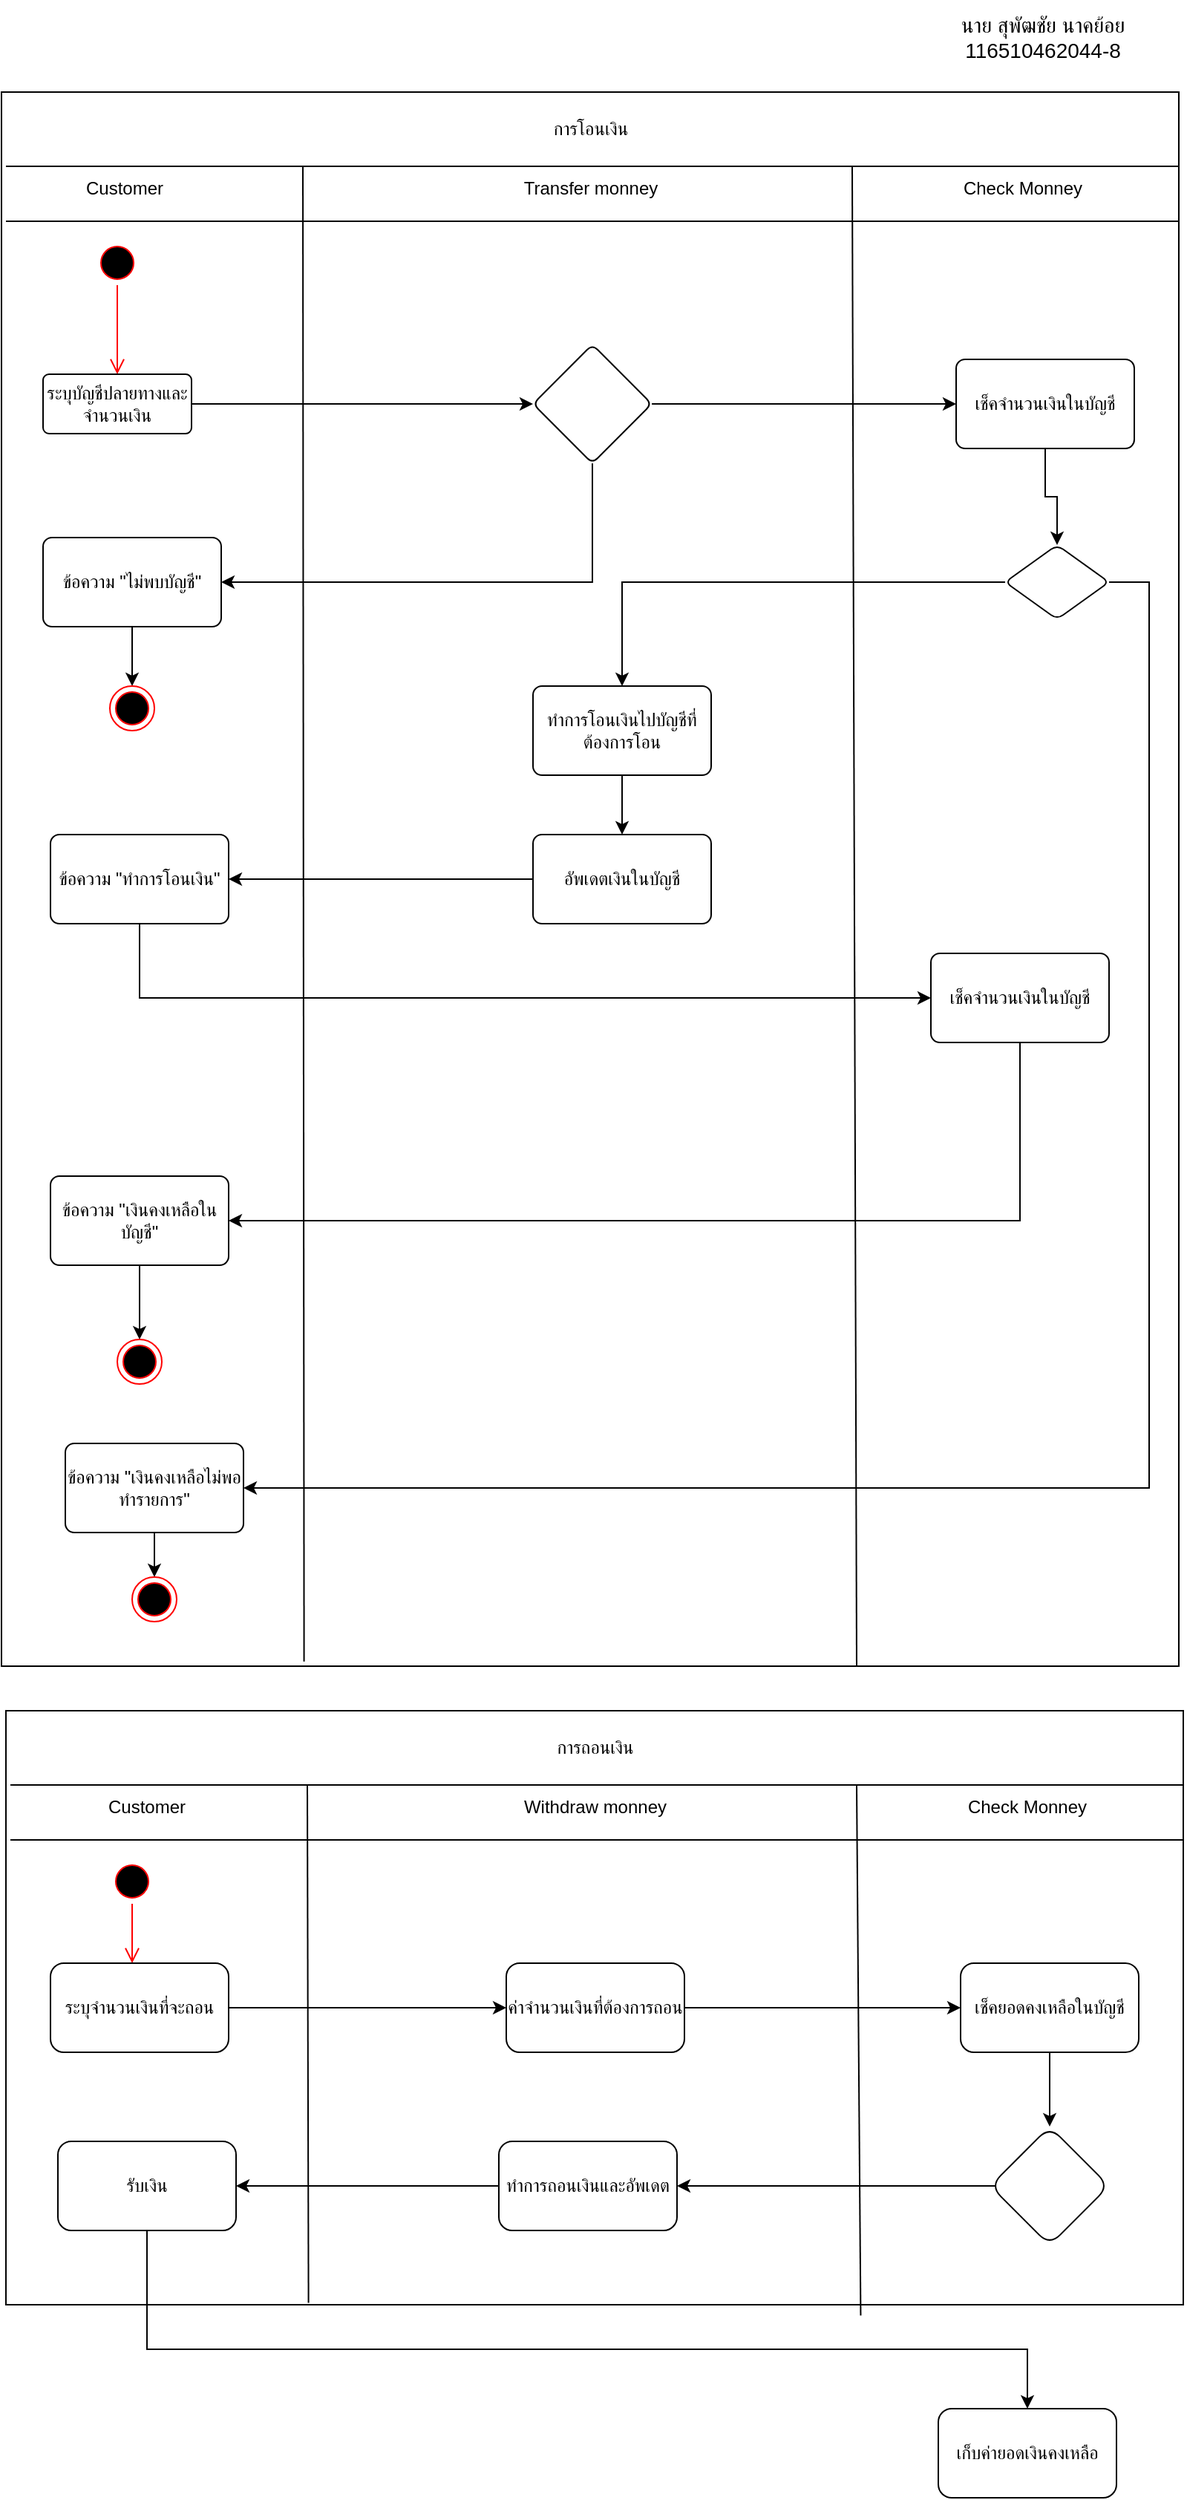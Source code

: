 <mxfile version="25.0.3">
  <diagram name="หน้า-1" id="rV-GoSJcsXAb1C3pbNz0">
    <mxGraphModel dx="1050" dy="569" grid="1" gridSize="10" guides="1" tooltips="1" connect="1" arrows="1" fold="1" page="1" pageScale="1" pageWidth="827" pageHeight="1169" math="0" shadow="0">
      <root>
        <mxCell id="0" />
        <mxCell id="1" parent="0" />
        <mxCell id="k4Ju-XhTeMjvAxH35-dU-6" value="" style="rounded=0;whiteSpace=wrap;html=1;" parent="1" vertex="1">
          <mxGeometry x="17" y="70" width="793" height="1060" as="geometry" />
        </mxCell>
        <mxCell id="k4Ju-XhTeMjvAxH35-dU-7" value="" style="endArrow=none;html=1;rounded=0;" parent="1" edge="1">
          <mxGeometry width="50" height="50" relative="1" as="geometry">
            <mxPoint x="20" y="120" as="sourcePoint" />
            <mxPoint x="810" y="120" as="targetPoint" />
          </mxGeometry>
        </mxCell>
        <mxCell id="k4Ju-XhTeMjvAxH35-dU-8" value="การโอนเงิน" style="text;html=1;align=center;verticalAlign=middle;whiteSpace=wrap;rounded=0;" parent="1" vertex="1">
          <mxGeometry x="384" y="80" width="60" height="30" as="geometry" />
        </mxCell>
        <mxCell id="k4Ju-XhTeMjvAxH35-dU-9" value="" style="endArrow=none;html=1;rounded=0;" parent="1" edge="1">
          <mxGeometry width="50" height="50" relative="1" as="geometry">
            <mxPoint x="20" y="157" as="sourcePoint" />
            <mxPoint x="810" y="157" as="targetPoint" />
          </mxGeometry>
        </mxCell>
        <mxCell id="k4Ju-XhTeMjvAxH35-dU-10" value="Customer" style="text;html=1;align=center;verticalAlign=middle;whiteSpace=wrap;rounded=0;" parent="1" vertex="1">
          <mxGeometry x="70" y="120" width="60" height="30" as="geometry" />
        </mxCell>
        <mxCell id="k4Ju-XhTeMjvAxH35-dU-11" value="Transfer monney" style="text;html=1;align=center;verticalAlign=middle;whiteSpace=wrap;rounded=0;" parent="1" vertex="1">
          <mxGeometry x="356" y="120" width="116" height="30" as="geometry" />
        </mxCell>
        <mxCell id="k4Ju-XhTeMjvAxH35-dU-12" value="Check Monney" style="text;html=1;align=center;verticalAlign=middle;whiteSpace=wrap;rounded=0;" parent="1" vertex="1">
          <mxGeometry x="660" y="120" width="90" height="30" as="geometry" />
        </mxCell>
        <mxCell id="k4Ju-XhTeMjvAxH35-dU-13" value="" style="endArrow=none;html=1;rounded=0;exitX=0.257;exitY=0.997;exitDx=0;exitDy=0;exitPerimeter=0;" parent="1" source="k4Ju-XhTeMjvAxH35-dU-6" edge="1">
          <mxGeometry width="50" height="50" relative="1" as="geometry">
            <mxPoint x="222" y="310" as="sourcePoint" />
            <mxPoint x="220" y="120" as="targetPoint" />
          </mxGeometry>
        </mxCell>
        <mxCell id="k4Ju-XhTeMjvAxH35-dU-16" value="" style="endArrow=none;html=1;rounded=0;" parent="1" edge="1">
          <mxGeometry width="50" height="50" relative="1" as="geometry">
            <mxPoint x="593" y="1130" as="sourcePoint" />
            <mxPoint x="590" y="120" as="targetPoint" />
          </mxGeometry>
        </mxCell>
        <mxCell id="k4Ju-XhTeMjvAxH35-dU-17" value="" style="rounded=0;whiteSpace=wrap;html=1;" parent="1" vertex="1">
          <mxGeometry x="20" y="1160" width="793" height="400" as="geometry" />
        </mxCell>
        <mxCell id="k4Ju-XhTeMjvAxH35-dU-18" value="" style="endArrow=none;html=1;rounded=0;" parent="1" edge="1">
          <mxGeometry width="50" height="50" relative="1" as="geometry">
            <mxPoint x="23" y="1210" as="sourcePoint" />
            <mxPoint x="813" y="1210" as="targetPoint" />
          </mxGeometry>
        </mxCell>
        <mxCell id="k4Ju-XhTeMjvAxH35-dU-19" value="การถอนเงิน" style="text;html=1;align=center;verticalAlign=middle;whiteSpace=wrap;rounded=0;" parent="1" vertex="1">
          <mxGeometry x="387" y="1170" width="60" height="30" as="geometry" />
        </mxCell>
        <mxCell id="k4Ju-XhTeMjvAxH35-dU-20" value="" style="endArrow=none;html=1;rounded=0;" parent="1" edge="1">
          <mxGeometry width="50" height="50" relative="1" as="geometry">
            <mxPoint x="23" y="1247" as="sourcePoint" />
            <mxPoint x="813" y="1247" as="targetPoint" />
          </mxGeometry>
        </mxCell>
        <mxCell id="k4Ju-XhTeMjvAxH35-dU-21" value="Customer" style="text;html=1;align=center;verticalAlign=middle;whiteSpace=wrap;rounded=0;" parent="1" vertex="1">
          <mxGeometry x="85" y="1210" width="60" height="30" as="geometry" />
        </mxCell>
        <mxCell id="k4Ju-XhTeMjvAxH35-dU-22" value="Withdraw monney" style="text;html=1;align=center;verticalAlign=middle;whiteSpace=wrap;rounded=0;" parent="1" vertex="1">
          <mxGeometry x="359" y="1210" width="116" height="30" as="geometry" />
        </mxCell>
        <mxCell id="k4Ju-XhTeMjvAxH35-dU-23" value="Check Monney" style="text;html=1;align=center;verticalAlign=middle;whiteSpace=wrap;rounded=0;" parent="1" vertex="1">
          <mxGeometry x="663" y="1210" width="90" height="30" as="geometry" />
        </mxCell>
        <mxCell id="k4Ju-XhTeMjvAxH35-dU-24" value="" style="endArrow=none;html=1;rounded=0;exitX=0.257;exitY=0.997;exitDx=0;exitDy=0;exitPerimeter=0;" parent="1" source="k4Ju-XhTeMjvAxH35-dU-17" edge="1">
          <mxGeometry width="50" height="50" relative="1" as="geometry">
            <mxPoint x="225" y="1400" as="sourcePoint" />
            <mxPoint x="223" y="1210" as="targetPoint" />
          </mxGeometry>
        </mxCell>
        <mxCell id="k4Ju-XhTeMjvAxH35-dU-25" value="" style="endArrow=none;html=1;rounded=0;exitX=0.726;exitY=1.018;exitDx=0;exitDy=0;exitPerimeter=0;" parent="1" source="k4Ju-XhTeMjvAxH35-dU-17" edge="1">
          <mxGeometry width="50" height="50" relative="1" as="geometry">
            <mxPoint x="373" y="1380" as="sourcePoint" />
            <mxPoint x="593" y="1210" as="targetPoint" />
          </mxGeometry>
        </mxCell>
        <mxCell id="k4Ju-XhTeMjvAxH35-dU-26" value="" style="ellipse;html=1;shape=startState;fillColor=#000000;strokeColor=#ff0000;" parent="1" vertex="1">
          <mxGeometry x="80" y="170" width="30" height="30" as="geometry" />
        </mxCell>
        <mxCell id="k4Ju-XhTeMjvAxH35-dU-27" value="" style="edgeStyle=orthogonalEdgeStyle;html=1;verticalAlign=bottom;endArrow=open;endSize=8;strokeColor=#ff0000;rounded=0;" parent="1" source="k4Ju-XhTeMjvAxH35-dU-26" edge="1">
          <mxGeometry relative="1" as="geometry">
            <mxPoint x="95" y="260" as="targetPoint" />
          </mxGeometry>
        </mxCell>
        <mxCell id="k4Ju-XhTeMjvAxH35-dU-31" value="" style="edgeStyle=orthogonalEdgeStyle;rounded=0;orthogonalLoop=1;jettySize=auto;html=1;" parent="1" source="k4Ju-XhTeMjvAxH35-dU-28" target="k4Ju-XhTeMjvAxH35-dU-30" edge="1">
          <mxGeometry relative="1" as="geometry" />
        </mxCell>
        <mxCell id="k4Ju-XhTeMjvAxH35-dU-28" value="ระบุบัญชีปลายทางและจำนวนเงิน" style="rounded=1;arcSize=10;whiteSpace=wrap;html=1;align=center;" parent="1" vertex="1">
          <mxGeometry x="45" y="260" width="100" height="40" as="geometry" />
        </mxCell>
        <mxCell id="k4Ju-XhTeMjvAxH35-dU-33" value="" style="edgeStyle=orthogonalEdgeStyle;rounded=0;orthogonalLoop=1;jettySize=auto;html=1;" parent="1" source="k4Ju-XhTeMjvAxH35-dU-30" target="k4Ju-XhTeMjvAxH35-dU-32" edge="1">
          <mxGeometry relative="1" as="geometry" />
        </mxCell>
        <mxCell id="k4Ju-XhTeMjvAxH35-dU-35" value="" style="edgeStyle=orthogonalEdgeStyle;rounded=0;orthogonalLoop=1;jettySize=auto;html=1;" parent="1" source="k4Ju-XhTeMjvAxH35-dU-30" target="k4Ju-XhTeMjvAxH35-dU-34" edge="1">
          <mxGeometry relative="1" as="geometry">
            <Array as="points">
              <mxPoint x="415" y="400" />
            </Array>
          </mxGeometry>
        </mxCell>
        <mxCell id="k4Ju-XhTeMjvAxH35-dU-30" value="" style="rhombus;whiteSpace=wrap;html=1;rounded=1;arcSize=10;" parent="1" vertex="1">
          <mxGeometry x="375" y="240" width="80" height="80" as="geometry" />
        </mxCell>
        <mxCell id="k4Ju-XhTeMjvAxH35-dU-37" value="" style="edgeStyle=orthogonalEdgeStyle;rounded=0;orthogonalLoop=1;jettySize=auto;html=1;" parent="1" source="k4Ju-XhTeMjvAxH35-dU-32" target="k4Ju-XhTeMjvAxH35-dU-36" edge="1">
          <mxGeometry relative="1" as="geometry" />
        </mxCell>
        <mxCell id="k4Ju-XhTeMjvAxH35-dU-32" value="เช็คจำนวนเงินในบัญชี" style="whiteSpace=wrap;html=1;rounded=1;arcSize=10;" parent="1" vertex="1">
          <mxGeometry x="660" y="250" width="120" height="60" as="geometry" />
        </mxCell>
        <mxCell id="k4Ju-XhTeMjvAxH35-dU-41" value="" style="edgeStyle=orthogonalEdgeStyle;rounded=0;orthogonalLoop=1;jettySize=auto;html=1;" parent="1" source="k4Ju-XhTeMjvAxH35-dU-34" edge="1">
          <mxGeometry relative="1" as="geometry">
            <mxPoint x="105" y="470" as="targetPoint" />
          </mxGeometry>
        </mxCell>
        <mxCell id="k4Ju-XhTeMjvAxH35-dU-34" value="ข้อความ &quot;ไม่พบบัญชี&quot;" style="whiteSpace=wrap;html=1;rounded=1;arcSize=10;" parent="1" vertex="1">
          <mxGeometry x="45" y="370" width="120" height="60" as="geometry" />
        </mxCell>
        <mxCell id="k4Ju-XhTeMjvAxH35-dU-39" value="" style="edgeStyle=orthogonalEdgeStyle;rounded=0;orthogonalLoop=1;jettySize=auto;html=1;exitX=0;exitY=0.5;exitDx=0;exitDy=0;" parent="1" source="k4Ju-XhTeMjvAxH35-dU-36" target="k4Ju-XhTeMjvAxH35-dU-38" edge="1">
          <mxGeometry relative="1" as="geometry">
            <Array as="points">
              <mxPoint x="685" y="400" />
              <mxPoint x="440" y="400" />
            </Array>
          </mxGeometry>
        </mxCell>
        <mxCell id="IIyi9J9WZ89vRofFR25a-9" value="" style="edgeStyle=orthogonalEdgeStyle;rounded=0;orthogonalLoop=1;jettySize=auto;html=1;" edge="1" parent="1" source="k4Ju-XhTeMjvAxH35-dU-36" target="IIyi9J9WZ89vRofFR25a-8">
          <mxGeometry relative="1" as="geometry">
            <Array as="points">
              <mxPoint x="790" y="400" />
              <mxPoint x="790" y="1010" />
            </Array>
          </mxGeometry>
        </mxCell>
        <mxCell id="k4Ju-XhTeMjvAxH35-dU-36" value="" style="rhombus;whiteSpace=wrap;html=1;rounded=1;arcSize=10;" parent="1" vertex="1">
          <mxGeometry x="693" y="375" width="70" height="50" as="geometry" />
        </mxCell>
        <mxCell id="IIyi9J9WZ89vRofFR25a-2" value="" style="edgeStyle=orthogonalEdgeStyle;rounded=0;orthogonalLoop=1;jettySize=auto;html=1;" edge="1" parent="1" source="k4Ju-XhTeMjvAxH35-dU-38" target="IIyi9J9WZ89vRofFR25a-1">
          <mxGeometry relative="1" as="geometry" />
        </mxCell>
        <mxCell id="k4Ju-XhTeMjvAxH35-dU-38" value="ทำการโอนเงินไปบัญชีที่ต้องการโอน" style="whiteSpace=wrap;html=1;rounded=1;arcSize=10;" parent="1" vertex="1">
          <mxGeometry x="375" y="470" width="120" height="60" as="geometry" />
        </mxCell>
        <mxCell id="k4Ju-XhTeMjvAxH35-dU-42" value="" style="ellipse;html=1;shape=endState;fillColor=#000000;strokeColor=#ff0000;" parent="1" vertex="1">
          <mxGeometry x="90" y="470" width="30" height="30" as="geometry" />
        </mxCell>
        <mxCell id="IIyi9J9WZ89vRofFR25a-4" value="" style="edgeStyle=orthogonalEdgeStyle;rounded=0;orthogonalLoop=1;jettySize=auto;html=1;" edge="1" parent="1" source="IIyi9J9WZ89vRofFR25a-1" target="IIyi9J9WZ89vRofFR25a-3">
          <mxGeometry relative="1" as="geometry" />
        </mxCell>
        <mxCell id="IIyi9J9WZ89vRofFR25a-1" value="อัพเดตเงินในบัญชี" style="whiteSpace=wrap;html=1;rounded=1;arcSize=10;" vertex="1" parent="1">
          <mxGeometry x="375" y="570" width="120" height="60" as="geometry" />
        </mxCell>
        <mxCell id="IIyi9J9WZ89vRofFR25a-6" value="" style="edgeStyle=orthogonalEdgeStyle;rounded=0;orthogonalLoop=1;jettySize=auto;html=1;exitX=0.5;exitY=1;exitDx=0;exitDy=0;entryX=0;entryY=0.5;entryDx=0;entryDy=0;" edge="1" parent="1" source="IIyi9J9WZ89vRofFR25a-3" target="IIyi9J9WZ89vRofFR25a-5">
          <mxGeometry relative="1" as="geometry">
            <mxPoint x="168.5" y="670" as="sourcePoint" />
            <mxPoint x="701.5" y="720" as="targetPoint" />
            <Array as="points">
              <mxPoint x="110" y="680" />
            </Array>
          </mxGeometry>
        </mxCell>
        <mxCell id="IIyi9J9WZ89vRofFR25a-3" value="ข้อความ &quot;ทำการโอนเงิน&quot;" style="whiteSpace=wrap;html=1;rounded=1;arcSize=10;" vertex="1" parent="1">
          <mxGeometry x="50" y="570" width="120" height="60" as="geometry" />
        </mxCell>
        <mxCell id="IIyi9J9WZ89vRofFR25a-11" value="" style="edgeStyle=orthogonalEdgeStyle;rounded=0;orthogonalLoop=1;jettySize=auto;html=1;" edge="1" parent="1" source="IIyi9J9WZ89vRofFR25a-5" target="IIyi9J9WZ89vRofFR25a-10">
          <mxGeometry relative="1" as="geometry">
            <Array as="points">
              <mxPoint x="703" y="830" />
            </Array>
          </mxGeometry>
        </mxCell>
        <mxCell id="IIyi9J9WZ89vRofFR25a-5" value="เช็คจำนวนเงินในบัญชี" style="whiteSpace=wrap;html=1;rounded=1;arcSize=10;" vertex="1" parent="1">
          <mxGeometry x="643" y="650" width="120" height="60" as="geometry" />
        </mxCell>
        <mxCell id="IIyi9J9WZ89vRofFR25a-7" style="edgeStyle=orthogonalEdgeStyle;rounded=0;orthogonalLoop=1;jettySize=auto;html=1;exitX=0.5;exitY=1;exitDx=0;exitDy=0;" edge="1" parent="1">
          <mxGeometry relative="1" as="geometry">
            <mxPoint x="433.5" y="1130" as="sourcePoint" />
            <mxPoint x="433.5" y="1130" as="targetPoint" />
          </mxGeometry>
        </mxCell>
        <mxCell id="IIyi9J9WZ89vRofFR25a-16" value="" style="edgeStyle=orthogonalEdgeStyle;rounded=0;orthogonalLoop=1;jettySize=auto;html=1;" edge="1" parent="1" source="IIyi9J9WZ89vRofFR25a-8" target="IIyi9J9WZ89vRofFR25a-15">
          <mxGeometry relative="1" as="geometry" />
        </mxCell>
        <mxCell id="IIyi9J9WZ89vRofFR25a-8" value="ข้อความ &quot;เงินคงเหลือไม่พอทำรายการ&quot;" style="whiteSpace=wrap;html=1;rounded=1;arcSize=10;" vertex="1" parent="1">
          <mxGeometry x="60" y="980" width="120" height="60" as="geometry" />
        </mxCell>
        <mxCell id="IIyi9J9WZ89vRofFR25a-14" value="" style="edgeStyle=orthogonalEdgeStyle;rounded=0;orthogonalLoop=1;jettySize=auto;html=1;" edge="1" parent="1" source="IIyi9J9WZ89vRofFR25a-10" target="IIyi9J9WZ89vRofFR25a-12">
          <mxGeometry relative="1" as="geometry" />
        </mxCell>
        <mxCell id="IIyi9J9WZ89vRofFR25a-10" value="ข้อความ &quot;เงินคงเหลือในบัญชี&quot;" style="whiteSpace=wrap;html=1;rounded=1;arcSize=10;" vertex="1" parent="1">
          <mxGeometry x="50" y="800" width="120" height="60" as="geometry" />
        </mxCell>
        <mxCell id="IIyi9J9WZ89vRofFR25a-12" value="" style="ellipse;html=1;shape=endState;fillColor=#000000;strokeColor=#ff0000;" vertex="1" parent="1">
          <mxGeometry x="95" y="910" width="30" height="30" as="geometry" />
        </mxCell>
        <mxCell id="IIyi9J9WZ89vRofFR25a-15" value="" style="ellipse;html=1;shape=endState;fillColor=#000000;strokeColor=#ff0000;" vertex="1" parent="1">
          <mxGeometry x="105" y="1070" width="30" height="30" as="geometry" />
        </mxCell>
        <mxCell id="IIyi9J9WZ89vRofFR25a-17" value="นาย สุพัฒชัย นาคย้อย&lt;div&gt;116510462044-8&lt;/div&gt;" style="text;html=1;align=center;verticalAlign=middle;resizable=0;points=[];autosize=1;strokeColor=none;fillColor=none;fontSize=14;" vertex="1" parent="1">
          <mxGeometry x="643" y="8" width="150" height="50" as="geometry" />
        </mxCell>
        <mxCell id="IIyi9J9WZ89vRofFR25a-20" value="" style="ellipse;html=1;shape=startState;fillColor=#000000;strokeColor=#ff0000;" vertex="1" parent="1">
          <mxGeometry x="90" y="1260" width="30" height="30" as="geometry" />
        </mxCell>
        <mxCell id="IIyi9J9WZ89vRofFR25a-21" value="" style="edgeStyle=orthogonalEdgeStyle;html=1;verticalAlign=bottom;endArrow=open;endSize=8;strokeColor=#ff0000;rounded=0;" edge="1" source="IIyi9J9WZ89vRofFR25a-20" parent="1">
          <mxGeometry relative="1" as="geometry">
            <mxPoint x="105" y="1330" as="targetPoint" />
          </mxGeometry>
        </mxCell>
        <mxCell id="IIyi9J9WZ89vRofFR25a-24" value="" style="edgeStyle=orthogonalEdgeStyle;rounded=0;orthogonalLoop=1;jettySize=auto;html=1;" edge="1" parent="1" source="IIyi9J9WZ89vRofFR25a-22" target="IIyi9J9WZ89vRofFR25a-23">
          <mxGeometry relative="1" as="geometry" />
        </mxCell>
        <mxCell id="IIyi9J9WZ89vRofFR25a-22" value="ระบุจำนวนเงินที่จะถอน" style="rounded=1;whiteSpace=wrap;html=1;" vertex="1" parent="1">
          <mxGeometry x="50" y="1330" width="120" height="60" as="geometry" />
        </mxCell>
        <mxCell id="IIyi9J9WZ89vRofFR25a-26" value="" style="edgeStyle=orthogonalEdgeStyle;rounded=0;orthogonalLoop=1;jettySize=auto;html=1;" edge="1" parent="1" source="IIyi9J9WZ89vRofFR25a-23" target="IIyi9J9WZ89vRofFR25a-25">
          <mxGeometry relative="1" as="geometry" />
        </mxCell>
        <mxCell id="IIyi9J9WZ89vRofFR25a-23" value="ค่าจำนวนเงินที่ต้องการถอน" style="whiteSpace=wrap;html=1;rounded=1;" vertex="1" parent="1">
          <mxGeometry x="357" y="1330" width="120" height="60" as="geometry" />
        </mxCell>
        <mxCell id="IIyi9J9WZ89vRofFR25a-28" value="" style="edgeStyle=orthogonalEdgeStyle;rounded=0;orthogonalLoop=1;jettySize=auto;html=1;entryX=0.5;entryY=0;entryDx=0;entryDy=0;" edge="1" parent="1" source="IIyi9J9WZ89vRofFR25a-25" target="IIyi9J9WZ89vRofFR25a-27">
          <mxGeometry relative="1" as="geometry">
            <Array as="points">
              <mxPoint x="723" y="1430" />
              <mxPoint x="723" y="1430" />
            </Array>
          </mxGeometry>
        </mxCell>
        <mxCell id="IIyi9J9WZ89vRofFR25a-25" value="เช็คยอดคงเหลือในบัญชี" style="whiteSpace=wrap;html=1;rounded=1;" vertex="1" parent="1">
          <mxGeometry x="663" y="1330" width="120" height="60" as="geometry" />
        </mxCell>
        <mxCell id="IIyi9J9WZ89vRofFR25a-31" value="" style="edgeStyle=orthogonalEdgeStyle;rounded=0;orthogonalLoop=1;jettySize=auto;html=1;exitX=0.064;exitY=0.518;exitDx=0;exitDy=0;exitPerimeter=0;" edge="1" parent="1" source="IIyi9J9WZ89vRofFR25a-27" target="IIyi9J9WZ89vRofFR25a-29">
          <mxGeometry relative="1" as="geometry">
            <Array as="points">
              <mxPoint x="688" y="1480" />
              <mxPoint x="416" y="1480" />
            </Array>
          </mxGeometry>
        </mxCell>
        <mxCell id="IIyi9J9WZ89vRofFR25a-27" value="" style="rhombus;whiteSpace=wrap;html=1;rounded=1;" vertex="1" parent="1">
          <mxGeometry x="683" y="1440" width="80" height="80" as="geometry" />
        </mxCell>
        <mxCell id="IIyi9J9WZ89vRofFR25a-33" value="" style="edgeStyle=orthogonalEdgeStyle;rounded=0;orthogonalLoop=1;jettySize=auto;html=1;" edge="1" parent="1" source="IIyi9J9WZ89vRofFR25a-29" target="IIyi9J9WZ89vRofFR25a-32">
          <mxGeometry relative="1" as="geometry" />
        </mxCell>
        <mxCell id="IIyi9J9WZ89vRofFR25a-29" value="ทำการถอนเงินและอัพเดต" style="whiteSpace=wrap;html=1;rounded=1;" vertex="1" parent="1">
          <mxGeometry x="352" y="1450" width="120" height="60" as="geometry" />
        </mxCell>
        <mxCell id="IIyi9J9WZ89vRofFR25a-35" value="" style="edgeStyle=orthogonalEdgeStyle;rounded=0;orthogonalLoop=1;jettySize=auto;html=1;" edge="1" parent="1" source="IIyi9J9WZ89vRofFR25a-32" target="IIyi9J9WZ89vRofFR25a-34">
          <mxGeometry relative="1" as="geometry">
            <Array as="points">
              <mxPoint x="115" y="1590" />
              <mxPoint x="708" y="1590" />
            </Array>
          </mxGeometry>
        </mxCell>
        <mxCell id="IIyi9J9WZ89vRofFR25a-32" value="รับเงิน" style="whiteSpace=wrap;html=1;rounded=1;" vertex="1" parent="1">
          <mxGeometry x="55" y="1450" width="120" height="60" as="geometry" />
        </mxCell>
        <mxCell id="IIyi9J9WZ89vRofFR25a-34" value="เก็บค่ายอดเงินคงเหลือ" style="whiteSpace=wrap;html=1;rounded=1;" vertex="1" parent="1">
          <mxGeometry x="648" y="1630" width="120" height="60" as="geometry" />
        </mxCell>
      </root>
    </mxGraphModel>
  </diagram>
</mxfile>
